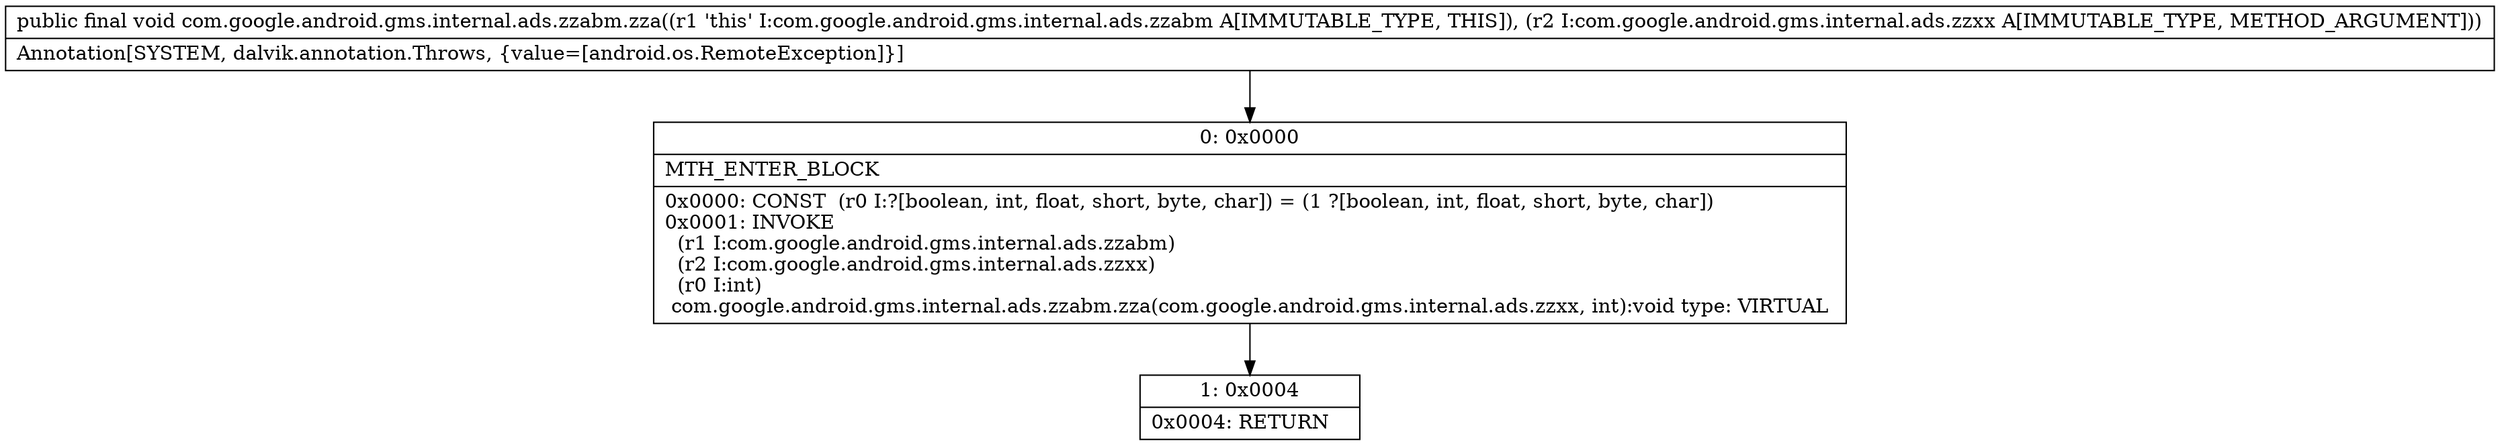 digraph "CFG forcom.google.android.gms.internal.ads.zzabm.zza(Lcom\/google\/android\/gms\/internal\/ads\/zzxx;)V" {
Node_0 [shape=record,label="{0\:\ 0x0000|MTH_ENTER_BLOCK\l|0x0000: CONST  (r0 I:?[boolean, int, float, short, byte, char]) = (1 ?[boolean, int, float, short, byte, char]) \l0x0001: INVOKE  \l  (r1 I:com.google.android.gms.internal.ads.zzabm)\l  (r2 I:com.google.android.gms.internal.ads.zzxx)\l  (r0 I:int)\l com.google.android.gms.internal.ads.zzabm.zza(com.google.android.gms.internal.ads.zzxx, int):void type: VIRTUAL \l}"];
Node_1 [shape=record,label="{1\:\ 0x0004|0x0004: RETURN   \l}"];
MethodNode[shape=record,label="{public final void com.google.android.gms.internal.ads.zzabm.zza((r1 'this' I:com.google.android.gms.internal.ads.zzabm A[IMMUTABLE_TYPE, THIS]), (r2 I:com.google.android.gms.internal.ads.zzxx A[IMMUTABLE_TYPE, METHOD_ARGUMENT]))  | Annotation[SYSTEM, dalvik.annotation.Throws, \{value=[android.os.RemoteException]\}]\l}"];
MethodNode -> Node_0;
Node_0 -> Node_1;
}

